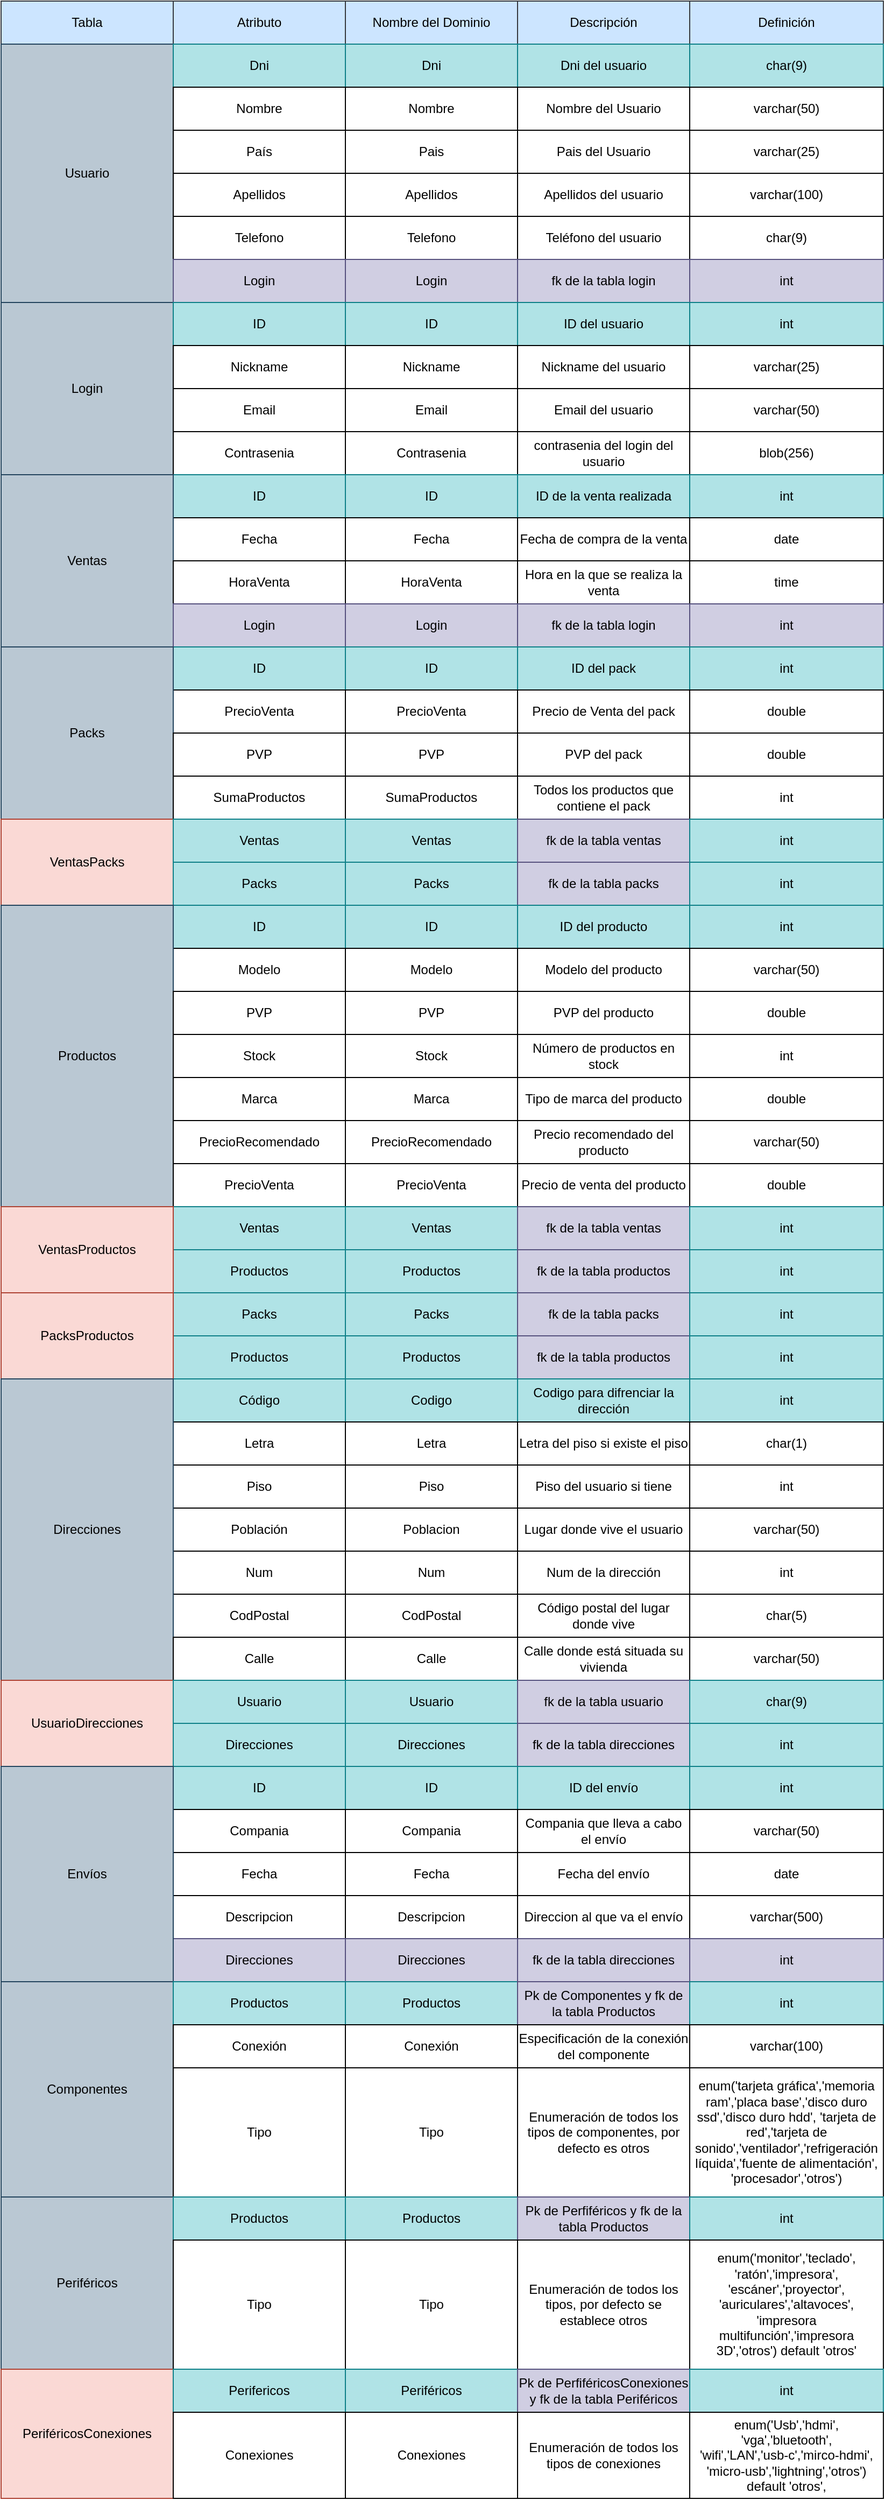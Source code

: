 <mxfile version="13.9.9" type="device"><diagram id="YlLIDVhotGOrPZRlp7zg" name="Página-1"><mxGraphModel dx="1024" dy="601" grid="1" gridSize="10" guides="1" tooltips="1" connect="1" arrows="1" fold="1" page="1" pageScale="1" pageWidth="827" pageHeight="1169" math="0" shadow="0"><root><mxCell id="0"/><mxCell id="1" parent="0"/><mxCell id="CykqtJ9P9HQtok8mr7zv-1" value="Tabla" style="rounded=0;whiteSpace=wrap;html=1;fillColor=#cce5ff;strokeColor=#36393d;" vertex="1" parent="1"><mxGeometry y="40" width="160" height="40" as="geometry"/></mxCell><mxCell id="CykqtJ9P9HQtok8mr7zv-3" value="Atributo" style="rounded=0;whiteSpace=wrap;html=1;fillColor=#cce5ff;strokeColor=#36393d;" vertex="1" parent="1"><mxGeometry x="160" y="40" width="160" height="40" as="geometry"/></mxCell><mxCell id="CykqtJ9P9HQtok8mr7zv-4" value="Nombre del Dominio" style="rounded=0;whiteSpace=wrap;html=1;fillColor=#cce5ff;strokeColor=#36393d;" vertex="1" parent="1"><mxGeometry x="320" y="40" width="160" height="40" as="geometry"/></mxCell><mxCell id="CykqtJ9P9HQtok8mr7zv-5" value="Descripción" style="rounded=0;whiteSpace=wrap;html=1;fillColor=#cce5ff;strokeColor=#36393d;" vertex="1" parent="1"><mxGeometry x="480" y="40" width="160" height="40" as="geometry"/></mxCell><mxCell id="CykqtJ9P9HQtok8mr7zv-6" value="Definición" style="rounded=0;whiteSpace=wrap;html=1;fillColor=#cce5ff;strokeColor=#36393d;" vertex="1" parent="1"><mxGeometry x="640" y="40" width="180" height="40" as="geometry"/></mxCell><mxCell id="CykqtJ9P9HQtok8mr7zv-7" value="Usuario" style="rounded=0;whiteSpace=wrap;html=1;fillColor=#bac8d3;strokeColor=#23445d;" vertex="1" parent="1"><mxGeometry y="80" width="160" height="240" as="geometry"/></mxCell><mxCell id="CykqtJ9P9HQtok8mr7zv-8" value="Dni" style="rounded=0;whiteSpace=wrap;html=1;fillColor=#b0e3e6;strokeColor=#0e8088;" vertex="1" parent="1"><mxGeometry x="160" y="80" width="160" height="40" as="geometry"/></mxCell><mxCell id="CykqtJ9P9HQtok8mr7zv-9" value="Dni" style="rounded=0;whiteSpace=wrap;html=1;fillColor=#b0e3e6;strokeColor=#0e8088;" vertex="1" parent="1"><mxGeometry x="320" y="80" width="160" height="40" as="geometry"/></mxCell><mxCell id="CykqtJ9P9HQtok8mr7zv-10" value="Dni del usuario" style="rounded=0;whiteSpace=wrap;html=1;fillColor=#b0e3e6;strokeColor=#0e8088;" vertex="1" parent="1"><mxGeometry x="480" y="80" width="160" height="40" as="geometry"/></mxCell><mxCell id="CykqtJ9P9HQtok8mr7zv-11" value="char(9)" style="rounded=0;whiteSpace=wrap;html=1;fillColor=#b0e3e6;strokeColor=#0e8088;" vertex="1" parent="1"><mxGeometry x="640" y="80" width="180" height="40" as="geometry"/></mxCell><mxCell id="CykqtJ9P9HQtok8mr7zv-12" value="Nombre" style="rounded=0;whiteSpace=wrap;html=1;" vertex="1" parent="1"><mxGeometry x="160" y="120" width="160" height="40" as="geometry"/></mxCell><mxCell id="CykqtJ9P9HQtok8mr7zv-13" value="Nombre" style="rounded=0;whiteSpace=wrap;html=1;" vertex="1" parent="1"><mxGeometry x="320" y="120" width="160" height="40" as="geometry"/></mxCell><mxCell id="CykqtJ9P9HQtok8mr7zv-14" value="Nombre del Usuario" style="rounded=0;whiteSpace=wrap;html=1;" vertex="1" parent="1"><mxGeometry x="480" y="120" width="160" height="40" as="geometry"/></mxCell><mxCell id="CykqtJ9P9HQtok8mr7zv-15" value="varchar(50)" style="rounded=0;whiteSpace=wrap;html=1;" vertex="1" parent="1"><mxGeometry x="640" y="120" width="180" height="40" as="geometry"/></mxCell><mxCell id="CykqtJ9P9HQtok8mr7zv-16" value="País" style="rounded=0;whiteSpace=wrap;html=1;" vertex="1" parent="1"><mxGeometry x="160" y="160" width="160" height="40" as="geometry"/></mxCell><mxCell id="CykqtJ9P9HQtok8mr7zv-17" value="Pais" style="rounded=0;whiteSpace=wrap;html=1;" vertex="1" parent="1"><mxGeometry x="320" y="160" width="160" height="40" as="geometry"/></mxCell><mxCell id="CykqtJ9P9HQtok8mr7zv-18" value="Pais del Usuario" style="rounded=0;whiteSpace=wrap;html=1;" vertex="1" parent="1"><mxGeometry x="480" y="160" width="160" height="40" as="geometry"/></mxCell><mxCell id="CykqtJ9P9HQtok8mr7zv-19" value="varchar(25)" style="rounded=0;whiteSpace=wrap;html=1;" vertex="1" parent="1"><mxGeometry x="640" y="160" width="180" height="40" as="geometry"/></mxCell><mxCell id="CykqtJ9P9HQtok8mr7zv-20" value="Apellidos" style="rounded=0;whiteSpace=wrap;html=1;" vertex="1" parent="1"><mxGeometry x="160" y="200" width="160" height="40" as="geometry"/></mxCell><mxCell id="CykqtJ9P9HQtok8mr7zv-21" value="Apellidos" style="rounded=0;whiteSpace=wrap;html=1;" vertex="1" parent="1"><mxGeometry x="320" y="200" width="160" height="40" as="geometry"/></mxCell><mxCell id="CykqtJ9P9HQtok8mr7zv-22" value="Apellidos del usuario" style="rounded=0;whiteSpace=wrap;html=1;" vertex="1" parent="1"><mxGeometry x="480" y="200" width="160" height="40" as="geometry"/></mxCell><mxCell id="CykqtJ9P9HQtok8mr7zv-23" value="varchar(100)" style="rounded=0;whiteSpace=wrap;html=1;" vertex="1" parent="1"><mxGeometry x="640" y="200" width="180" height="40" as="geometry"/></mxCell><mxCell id="CykqtJ9P9HQtok8mr7zv-24" value="Telefono" style="rounded=0;whiteSpace=wrap;html=1;" vertex="1" parent="1"><mxGeometry x="160" y="240" width="160" height="40" as="geometry"/></mxCell><mxCell id="CykqtJ9P9HQtok8mr7zv-25" value="Telefono" style="rounded=0;whiteSpace=wrap;html=1;" vertex="1" parent="1"><mxGeometry x="320" y="240" width="160" height="40" as="geometry"/></mxCell><mxCell id="CykqtJ9P9HQtok8mr7zv-26" value="Teléfono del usuario" style="rounded=0;whiteSpace=wrap;html=1;" vertex="1" parent="1"><mxGeometry x="480" y="240" width="160" height="40" as="geometry"/></mxCell><mxCell id="CykqtJ9P9HQtok8mr7zv-27" value="char(9)" style="rounded=0;whiteSpace=wrap;html=1;" vertex="1" parent="1"><mxGeometry x="640" y="240" width="180" height="40" as="geometry"/></mxCell><mxCell id="CykqtJ9P9HQtok8mr7zv-28" value="Login" style="rounded=0;whiteSpace=wrap;html=1;fillColor=#d0cee2;strokeColor=#56517e;" vertex="1" parent="1"><mxGeometry x="160" y="280" width="160" height="40" as="geometry"/></mxCell><mxCell id="CykqtJ9P9HQtok8mr7zv-29" value="Login" style="rounded=0;whiteSpace=wrap;html=1;fillColor=#d0cee2;strokeColor=#56517e;" vertex="1" parent="1"><mxGeometry x="320" y="280" width="160" height="40" as="geometry"/></mxCell><mxCell id="CykqtJ9P9HQtok8mr7zv-30" value="fk de la tabla login" style="rounded=0;whiteSpace=wrap;html=1;fillColor=#d0cee2;strokeColor=#56517e;" vertex="1" parent="1"><mxGeometry x="480" y="280" width="160" height="40" as="geometry"/></mxCell><mxCell id="CykqtJ9P9HQtok8mr7zv-31" value="int" style="rounded=0;whiteSpace=wrap;html=1;fillColor=#d0cee2;strokeColor=#56517e;" vertex="1" parent="1"><mxGeometry x="640" y="280" width="180" height="40" as="geometry"/></mxCell><mxCell id="CykqtJ9P9HQtok8mr7zv-32" value="Login" style="rounded=0;whiteSpace=wrap;html=1;fillColor=#bac8d3;strokeColor=#23445d;" vertex="1" parent="1"><mxGeometry y="320" width="160" height="160" as="geometry"/></mxCell><mxCell id="CykqtJ9P9HQtok8mr7zv-34" value="ID" style="rounded=0;whiteSpace=wrap;html=1;fillColor=#b0e3e6;strokeColor=#0e8088;" vertex="1" parent="1"><mxGeometry x="160" y="320" width="160" height="40" as="geometry"/></mxCell><mxCell id="CykqtJ9P9HQtok8mr7zv-35" value="ID" style="rounded=0;whiteSpace=wrap;html=1;fillColor=#b0e3e6;strokeColor=#0e8088;" vertex="1" parent="1"><mxGeometry x="320" y="320" width="160" height="40" as="geometry"/></mxCell><mxCell id="CykqtJ9P9HQtok8mr7zv-36" value="ID del usuario" style="rounded=0;whiteSpace=wrap;html=1;fillColor=#b0e3e6;strokeColor=#0e8088;" vertex="1" parent="1"><mxGeometry x="480" y="320" width="160" height="40" as="geometry"/></mxCell><mxCell id="CykqtJ9P9HQtok8mr7zv-37" value="int" style="rounded=0;whiteSpace=wrap;html=1;fillColor=#b0e3e6;strokeColor=#0e8088;" vertex="1" parent="1"><mxGeometry x="640" y="320" width="180" height="40" as="geometry"/></mxCell><mxCell id="CykqtJ9P9HQtok8mr7zv-38" value="Nickname" style="rounded=0;whiteSpace=wrap;html=1;" vertex="1" parent="1"><mxGeometry x="160" y="360" width="160" height="40" as="geometry"/></mxCell><mxCell id="CykqtJ9P9HQtok8mr7zv-39" value="Nickname" style="rounded=0;whiteSpace=wrap;html=1;" vertex="1" parent="1"><mxGeometry x="320" y="360" width="160" height="40" as="geometry"/></mxCell><mxCell id="CykqtJ9P9HQtok8mr7zv-40" value="Nickname del usuario" style="rounded=0;whiteSpace=wrap;html=1;" vertex="1" parent="1"><mxGeometry x="480" y="360" width="160" height="40" as="geometry"/></mxCell><mxCell id="CykqtJ9P9HQtok8mr7zv-41" value="varchar(25)" style="rounded=0;whiteSpace=wrap;html=1;" vertex="1" parent="1"><mxGeometry x="640" y="360" width="180" height="40" as="geometry"/></mxCell><mxCell id="CykqtJ9P9HQtok8mr7zv-42" value="Email" style="rounded=0;whiteSpace=wrap;html=1;" vertex="1" parent="1"><mxGeometry x="160" y="400" width="160" height="40" as="geometry"/></mxCell><mxCell id="CykqtJ9P9HQtok8mr7zv-43" value="Email" style="rounded=0;whiteSpace=wrap;html=1;" vertex="1" parent="1"><mxGeometry x="320" y="400" width="160" height="40" as="geometry"/></mxCell><mxCell id="CykqtJ9P9HQtok8mr7zv-44" value="Email del usuario" style="rounded=0;whiteSpace=wrap;html=1;" vertex="1" parent="1"><mxGeometry x="480" y="400" width="160" height="40" as="geometry"/></mxCell><mxCell id="CykqtJ9P9HQtok8mr7zv-45" value="varchar(50)" style="rounded=0;whiteSpace=wrap;html=1;" vertex="1" parent="1"><mxGeometry x="640" y="400" width="180" height="40" as="geometry"/></mxCell><mxCell id="CykqtJ9P9HQtok8mr7zv-46" value="Contrasenia" style="rounded=0;whiteSpace=wrap;html=1;" vertex="1" parent="1"><mxGeometry x="160" y="440" width="160" height="40" as="geometry"/></mxCell><mxCell id="CykqtJ9P9HQtok8mr7zv-47" value="Contrasenia" style="rounded=0;whiteSpace=wrap;html=1;" vertex="1" parent="1"><mxGeometry x="320" y="440" width="160" height="40" as="geometry"/></mxCell><mxCell id="CykqtJ9P9HQtok8mr7zv-48" value="contrasenia del login del usuario" style="rounded=0;whiteSpace=wrap;html=1;" vertex="1" parent="1"><mxGeometry x="480" y="440" width="160" height="40" as="geometry"/></mxCell><mxCell id="CykqtJ9P9HQtok8mr7zv-49" value="blob(256)" style="rounded=0;whiteSpace=wrap;html=1;" vertex="1" parent="1"><mxGeometry x="640" y="440" width="180" height="40" as="geometry"/></mxCell><mxCell id="CykqtJ9P9HQtok8mr7zv-50" value="ID" style="rounded=0;whiteSpace=wrap;html=1;fillColor=#b0e3e6;strokeColor=#0e8088;" vertex="1" parent="1"><mxGeometry x="160" y="480" width="160" height="40" as="geometry"/></mxCell><mxCell id="CykqtJ9P9HQtok8mr7zv-51" value="ID" style="rounded=0;whiteSpace=wrap;html=1;fillColor=#b0e3e6;strokeColor=#0e8088;" vertex="1" parent="1"><mxGeometry x="320" y="480" width="160" height="40" as="geometry"/></mxCell><mxCell id="CykqtJ9P9HQtok8mr7zv-52" value="ID de la venta realizada" style="rounded=0;whiteSpace=wrap;html=1;fillColor=#b0e3e6;strokeColor=#0e8088;" vertex="1" parent="1"><mxGeometry x="480" y="480" width="160" height="40" as="geometry"/></mxCell><mxCell id="CykqtJ9P9HQtok8mr7zv-53" value="int" style="rounded=0;whiteSpace=wrap;html=1;fillColor=#b0e3e6;strokeColor=#0e8088;" vertex="1" parent="1"><mxGeometry x="640" y="480" width="180" height="40" as="geometry"/></mxCell><mxCell id="CykqtJ9P9HQtok8mr7zv-54" value="Fecha" style="rounded=0;whiteSpace=wrap;html=1;" vertex="1" parent="1"><mxGeometry x="160" y="520" width="160" height="40" as="geometry"/></mxCell><mxCell id="CykqtJ9P9HQtok8mr7zv-55" value="Fecha" style="rounded=0;whiteSpace=wrap;html=1;" vertex="1" parent="1"><mxGeometry x="320" y="520" width="160" height="40" as="geometry"/></mxCell><mxCell id="CykqtJ9P9HQtok8mr7zv-56" value="Fecha de compra de la venta" style="rounded=0;whiteSpace=wrap;html=1;" vertex="1" parent="1"><mxGeometry x="480" y="520" width="160" height="40" as="geometry"/></mxCell><mxCell id="CykqtJ9P9HQtok8mr7zv-57" value="date" style="rounded=0;whiteSpace=wrap;html=1;" vertex="1" parent="1"><mxGeometry x="640" y="520" width="180" height="40" as="geometry"/></mxCell><mxCell id="CykqtJ9P9HQtok8mr7zv-58" value="Ventas" style="rounded=0;whiteSpace=wrap;html=1;fillColor=#bac8d3;strokeColor=#23445d;" vertex="1" parent="1"><mxGeometry y="480" width="160" height="160" as="geometry"/></mxCell><mxCell id="CykqtJ9P9HQtok8mr7zv-59" value="HoraVenta" style="rounded=0;whiteSpace=wrap;html=1;" vertex="1" parent="1"><mxGeometry x="160" y="560" width="160" height="40" as="geometry"/></mxCell><mxCell id="CykqtJ9P9HQtok8mr7zv-60" value="HoraVenta" style="rounded=0;whiteSpace=wrap;html=1;" vertex="1" parent="1"><mxGeometry x="320" y="560" width="160" height="40" as="geometry"/></mxCell><mxCell id="CykqtJ9P9HQtok8mr7zv-61" value="Hora en la que se realiza la venta" style="rounded=0;whiteSpace=wrap;html=1;" vertex="1" parent="1"><mxGeometry x="480" y="560" width="160" height="40" as="geometry"/></mxCell><mxCell id="CykqtJ9P9HQtok8mr7zv-62" value="time" style="rounded=0;whiteSpace=wrap;html=1;" vertex="1" parent="1"><mxGeometry x="640" y="560" width="180" height="40" as="geometry"/></mxCell><mxCell id="CykqtJ9P9HQtok8mr7zv-63" value="Login" style="rounded=0;whiteSpace=wrap;html=1;fillColor=#d0cee2;strokeColor=#56517e;" vertex="1" parent="1"><mxGeometry x="160" y="600" width="160" height="40" as="geometry"/></mxCell><mxCell id="CykqtJ9P9HQtok8mr7zv-64" value="Login" style="rounded=0;whiteSpace=wrap;html=1;fillColor=#d0cee2;strokeColor=#56517e;" vertex="1" parent="1"><mxGeometry x="320" y="600" width="160" height="40" as="geometry"/></mxCell><mxCell id="CykqtJ9P9HQtok8mr7zv-65" value="fk de la tabla login" style="rounded=0;whiteSpace=wrap;html=1;fillColor=#d0cee2;strokeColor=#56517e;" vertex="1" parent="1"><mxGeometry x="480" y="600" width="160" height="40" as="geometry"/></mxCell><mxCell id="CykqtJ9P9HQtok8mr7zv-66" value="int" style="rounded=0;whiteSpace=wrap;html=1;fillColor=#d0cee2;strokeColor=#56517e;" vertex="1" parent="1"><mxGeometry x="640" y="600" width="180" height="40" as="geometry"/></mxCell><mxCell id="CykqtJ9P9HQtok8mr7zv-67" value="ID" style="rounded=0;whiteSpace=wrap;html=1;fillColor=#b0e3e6;strokeColor=#0e8088;" vertex="1" parent="1"><mxGeometry x="160" y="640" width="160" height="40" as="geometry"/></mxCell><mxCell id="CykqtJ9P9HQtok8mr7zv-68" value="ID" style="rounded=0;whiteSpace=wrap;html=1;fillColor=#b0e3e6;strokeColor=#0e8088;" vertex="1" parent="1"><mxGeometry x="320" y="640" width="160" height="40" as="geometry"/></mxCell><mxCell id="CykqtJ9P9HQtok8mr7zv-69" value="ID del pack" style="rounded=0;whiteSpace=wrap;html=1;fillColor=#b0e3e6;strokeColor=#0e8088;" vertex="1" parent="1"><mxGeometry x="480" y="640" width="160" height="40" as="geometry"/></mxCell><mxCell id="CykqtJ9P9HQtok8mr7zv-70" value="int" style="rounded=0;whiteSpace=wrap;html=1;fillColor=#b0e3e6;strokeColor=#0e8088;" vertex="1" parent="1"><mxGeometry x="640" y="640" width="180" height="40" as="geometry"/></mxCell><mxCell id="CykqtJ9P9HQtok8mr7zv-71" value="PrecioVenta" style="rounded=0;whiteSpace=wrap;html=1;" vertex="1" parent="1"><mxGeometry x="160" y="680" width="160" height="40" as="geometry"/></mxCell><mxCell id="CykqtJ9P9HQtok8mr7zv-72" value="PrecioVenta" style="rounded=0;whiteSpace=wrap;html=1;" vertex="1" parent="1"><mxGeometry x="320" y="680" width="160" height="40" as="geometry"/></mxCell><mxCell id="CykqtJ9P9HQtok8mr7zv-73" value="Precio de Venta del pack" style="rounded=0;whiteSpace=wrap;html=1;" vertex="1" parent="1"><mxGeometry x="480" y="680" width="160" height="40" as="geometry"/></mxCell><mxCell id="CykqtJ9P9HQtok8mr7zv-74" value="double" style="rounded=0;whiteSpace=wrap;html=1;" vertex="1" parent="1"><mxGeometry x="640" y="680" width="180" height="40" as="geometry"/></mxCell><mxCell id="CykqtJ9P9HQtok8mr7zv-75" value="Packs" style="rounded=0;whiteSpace=wrap;html=1;fillColor=#bac8d3;strokeColor=#23445d;" vertex="1" parent="1"><mxGeometry y="640" width="160" height="160" as="geometry"/></mxCell><mxCell id="CykqtJ9P9HQtok8mr7zv-76" value="PVP" style="rounded=0;whiteSpace=wrap;html=1;" vertex="1" parent="1"><mxGeometry x="160" y="720" width="160" height="40" as="geometry"/></mxCell><mxCell id="CykqtJ9P9HQtok8mr7zv-77" value="PVP" style="rounded=0;whiteSpace=wrap;html=1;" vertex="1" parent="1"><mxGeometry x="320" y="720" width="160" height="40" as="geometry"/></mxCell><mxCell id="CykqtJ9P9HQtok8mr7zv-78" value="PVP del pack" style="rounded=0;whiteSpace=wrap;html=1;" vertex="1" parent="1"><mxGeometry x="480" y="720" width="160" height="40" as="geometry"/></mxCell><mxCell id="CykqtJ9P9HQtok8mr7zv-79" value="double" style="rounded=0;whiteSpace=wrap;html=1;" vertex="1" parent="1"><mxGeometry x="640" y="720" width="180" height="40" as="geometry"/></mxCell><mxCell id="CykqtJ9P9HQtok8mr7zv-80" value="SumaProductos" style="rounded=0;whiteSpace=wrap;html=1;" vertex="1" parent="1"><mxGeometry x="160" y="760" width="160" height="40" as="geometry"/></mxCell><mxCell id="CykqtJ9P9HQtok8mr7zv-81" value="SumaProductos" style="rounded=0;whiteSpace=wrap;html=1;" vertex="1" parent="1"><mxGeometry x="320" y="760" width="160" height="40" as="geometry"/></mxCell><mxCell id="CykqtJ9P9HQtok8mr7zv-82" value="Todos los productos que contiene el pack" style="rounded=0;whiteSpace=wrap;html=1;" vertex="1" parent="1"><mxGeometry x="480" y="760" width="160" height="40" as="geometry"/></mxCell><mxCell id="CykqtJ9P9HQtok8mr7zv-83" value="int" style="rounded=0;whiteSpace=wrap;html=1;" vertex="1" parent="1"><mxGeometry x="640" y="760" width="180" height="40" as="geometry"/></mxCell><mxCell id="CykqtJ9P9HQtok8mr7zv-84" value="VentasPacks" style="rounded=0;whiteSpace=wrap;html=1;fillColor=#fad9d5;strokeColor=#ae4132;" vertex="1" parent="1"><mxGeometry y="800" width="160" height="80" as="geometry"/></mxCell><mxCell id="CykqtJ9P9HQtok8mr7zv-85" value="Ventas" style="rounded=0;whiteSpace=wrap;html=1;fillColor=#b0e3e6;strokeColor=#0e8088;" vertex="1" parent="1"><mxGeometry x="160" y="800" width="160" height="40" as="geometry"/></mxCell><mxCell id="CykqtJ9P9HQtok8mr7zv-86" value="Ventas" style="rounded=0;whiteSpace=wrap;html=1;fillColor=#b0e3e6;strokeColor=#0e8088;" vertex="1" parent="1"><mxGeometry x="320" y="800" width="160" height="40" as="geometry"/></mxCell><mxCell id="CykqtJ9P9HQtok8mr7zv-87" value="fk de la tabla ventas" style="rounded=0;whiteSpace=wrap;html=1;fillColor=#d0cee2;strokeColor=#56517e;" vertex="1" parent="1"><mxGeometry x="480" y="800" width="160" height="40" as="geometry"/></mxCell><mxCell id="CykqtJ9P9HQtok8mr7zv-88" value="int" style="rounded=0;whiteSpace=wrap;html=1;fillColor=#b0e3e6;strokeColor=#0e8088;" vertex="1" parent="1"><mxGeometry x="640" y="800" width="180" height="40" as="geometry"/></mxCell><mxCell id="CykqtJ9P9HQtok8mr7zv-89" value="Packs" style="rounded=0;whiteSpace=wrap;html=1;fillColor=#b0e3e6;strokeColor=#0e8088;" vertex="1" parent="1"><mxGeometry x="160" y="840" width="160" height="40" as="geometry"/></mxCell><mxCell id="CykqtJ9P9HQtok8mr7zv-90" value="Packs" style="rounded=0;whiteSpace=wrap;html=1;fillColor=#b0e3e6;strokeColor=#0e8088;" vertex="1" parent="1"><mxGeometry x="320" y="840" width="160" height="40" as="geometry"/></mxCell><mxCell id="CykqtJ9P9HQtok8mr7zv-91" value="fk de la tabla packs" style="rounded=0;whiteSpace=wrap;html=1;fillColor=#d0cee2;strokeColor=#56517e;" vertex="1" parent="1"><mxGeometry x="480" y="840" width="160" height="40" as="geometry"/></mxCell><mxCell id="CykqtJ9P9HQtok8mr7zv-92" value="int" style="rounded=0;whiteSpace=wrap;html=1;fillColor=#b0e3e6;strokeColor=#0e8088;" vertex="1" parent="1"><mxGeometry x="640" y="840" width="180" height="40" as="geometry"/></mxCell><mxCell id="CykqtJ9P9HQtok8mr7zv-93" value="ID" style="rounded=0;whiteSpace=wrap;html=1;fillColor=#b0e3e6;strokeColor=#0e8088;" vertex="1" parent="1"><mxGeometry x="160" y="880" width="160" height="40" as="geometry"/></mxCell><mxCell id="CykqtJ9P9HQtok8mr7zv-94" value="ID" style="rounded=0;whiteSpace=wrap;html=1;fillColor=#b0e3e6;strokeColor=#0e8088;" vertex="1" parent="1"><mxGeometry x="320" y="880" width="160" height="40" as="geometry"/></mxCell><mxCell id="CykqtJ9P9HQtok8mr7zv-95" value="ID del producto" style="rounded=0;whiteSpace=wrap;html=1;fillColor=#b0e3e6;strokeColor=#0e8088;" vertex="1" parent="1"><mxGeometry x="480" y="880" width="160" height="40" as="geometry"/></mxCell><mxCell id="CykqtJ9P9HQtok8mr7zv-96" value="int" style="rounded=0;whiteSpace=wrap;html=1;fillColor=#b0e3e6;strokeColor=#0e8088;" vertex="1" parent="1"><mxGeometry x="640" y="880" width="180" height="40" as="geometry"/></mxCell><mxCell id="CykqtJ9P9HQtok8mr7zv-97" value="Modelo" style="rounded=0;whiteSpace=wrap;html=1;" vertex="1" parent="1"><mxGeometry x="160" y="920" width="160" height="40" as="geometry"/></mxCell><mxCell id="CykqtJ9P9HQtok8mr7zv-98" value="Modelo" style="rounded=0;whiteSpace=wrap;html=1;" vertex="1" parent="1"><mxGeometry x="320" y="920" width="160" height="40" as="geometry"/></mxCell><mxCell id="CykqtJ9P9HQtok8mr7zv-99" value="Modelo del producto" style="rounded=0;whiteSpace=wrap;html=1;" vertex="1" parent="1"><mxGeometry x="480" y="920" width="160" height="40" as="geometry"/></mxCell><mxCell id="CykqtJ9P9HQtok8mr7zv-100" value="varchar(50)" style="rounded=0;whiteSpace=wrap;html=1;" vertex="1" parent="1"><mxGeometry x="640" y="920" width="180" height="40" as="geometry"/></mxCell><mxCell id="CykqtJ9P9HQtok8mr7zv-101" value="Productos" style="rounded=0;whiteSpace=wrap;html=1;fillColor=#bac8d3;strokeColor=#23445d;" vertex="1" parent="1"><mxGeometry y="880" width="160" height="280" as="geometry"/></mxCell><mxCell id="CykqtJ9P9HQtok8mr7zv-102" value="PVP" style="rounded=0;whiteSpace=wrap;html=1;" vertex="1" parent="1"><mxGeometry x="160" y="960" width="160" height="40" as="geometry"/></mxCell><mxCell id="CykqtJ9P9HQtok8mr7zv-103" value="PVP" style="rounded=0;whiteSpace=wrap;html=1;" vertex="1" parent="1"><mxGeometry x="320" y="960" width="160" height="40" as="geometry"/></mxCell><mxCell id="CykqtJ9P9HQtok8mr7zv-104" value="PVP del producto" style="rounded=0;whiteSpace=wrap;html=1;" vertex="1" parent="1"><mxGeometry x="480" y="960" width="160" height="40" as="geometry"/></mxCell><mxCell id="CykqtJ9P9HQtok8mr7zv-105" value="double" style="rounded=0;whiteSpace=wrap;html=1;" vertex="1" parent="1"><mxGeometry x="640" y="960" width="180" height="40" as="geometry"/></mxCell><mxCell id="CykqtJ9P9HQtok8mr7zv-106" value="Stock" style="rounded=0;whiteSpace=wrap;html=1;" vertex="1" parent="1"><mxGeometry x="160" y="1000" width="160" height="40" as="geometry"/></mxCell><mxCell id="CykqtJ9P9HQtok8mr7zv-107" value="Stock" style="rounded=0;whiteSpace=wrap;html=1;" vertex="1" parent="1"><mxGeometry x="320" y="1000" width="160" height="40" as="geometry"/></mxCell><mxCell id="CykqtJ9P9HQtok8mr7zv-108" value="Número de productos en stock" style="rounded=0;whiteSpace=wrap;html=1;" vertex="1" parent="1"><mxGeometry x="480" y="1000" width="160" height="40" as="geometry"/></mxCell><mxCell id="CykqtJ9P9HQtok8mr7zv-109" value="int" style="rounded=0;whiteSpace=wrap;html=1;" vertex="1" parent="1"><mxGeometry x="640" y="1000" width="180" height="40" as="geometry"/></mxCell><mxCell id="CykqtJ9P9HQtok8mr7zv-110" value="Marca" style="rounded=0;whiteSpace=wrap;html=1;" vertex="1" parent="1"><mxGeometry x="160" y="1040" width="160" height="40" as="geometry"/></mxCell><mxCell id="CykqtJ9P9HQtok8mr7zv-111" value="Marca" style="rounded=0;whiteSpace=wrap;html=1;" vertex="1" parent="1"><mxGeometry x="320" y="1040" width="160" height="40" as="geometry"/></mxCell><mxCell id="CykqtJ9P9HQtok8mr7zv-112" value="Tipo de marca del producto" style="rounded=0;whiteSpace=wrap;html=1;" vertex="1" parent="1"><mxGeometry x="480" y="1040" width="160" height="40" as="geometry"/></mxCell><mxCell id="CykqtJ9P9HQtok8mr7zv-113" value="double" style="rounded=0;whiteSpace=wrap;html=1;" vertex="1" parent="1"><mxGeometry x="640" y="1040" width="180" height="40" as="geometry"/></mxCell><mxCell id="CykqtJ9P9HQtok8mr7zv-114" value="PrecioRecomendado" style="rounded=0;whiteSpace=wrap;html=1;" vertex="1" parent="1"><mxGeometry x="160" y="1080" width="160" height="40" as="geometry"/></mxCell><mxCell id="CykqtJ9P9HQtok8mr7zv-115" value="PrecioRecomendado" style="rounded=0;whiteSpace=wrap;html=1;" vertex="1" parent="1"><mxGeometry x="320" y="1080" width="160" height="40" as="geometry"/></mxCell><mxCell id="CykqtJ9P9HQtok8mr7zv-116" value="Precio recomendado del producto" style="rounded=0;whiteSpace=wrap;html=1;" vertex="1" parent="1"><mxGeometry x="480" y="1080" width="160" height="40" as="geometry"/></mxCell><mxCell id="CykqtJ9P9HQtok8mr7zv-117" value="varchar(50)" style="rounded=0;whiteSpace=wrap;html=1;" vertex="1" parent="1"><mxGeometry x="640" y="1080" width="180" height="40" as="geometry"/></mxCell><mxCell id="CykqtJ9P9HQtok8mr7zv-118" value="PrecioVenta" style="rounded=0;whiteSpace=wrap;html=1;" vertex="1" parent="1"><mxGeometry x="160" y="1120" width="160" height="40" as="geometry"/></mxCell><mxCell id="CykqtJ9P9HQtok8mr7zv-119" value="PrecioVenta" style="rounded=0;whiteSpace=wrap;html=1;" vertex="1" parent="1"><mxGeometry x="320" y="1120" width="160" height="40" as="geometry"/></mxCell><mxCell id="CykqtJ9P9HQtok8mr7zv-120" value="Precio de venta del producto" style="rounded=0;whiteSpace=wrap;html=1;" vertex="1" parent="1"><mxGeometry x="480" y="1120" width="160" height="40" as="geometry"/></mxCell><mxCell id="CykqtJ9P9HQtok8mr7zv-121" value="double&lt;span style=&quot;color: rgba(0 , 0 , 0 , 0) ; font-family: monospace ; font-size: 0px&quot;&gt;%3CmxGraphModel%3E%3Croot%3E%3CmxCell%20id%3D%220%22%2F%3E%3CmxCell%20id%3D%221%22%20parent%3D%220%22%2F%3E%3CmxCell%20id%3D%222%22%20value%3D%22%22%20style%3D%22rounded%3D0%3BwhiteSpace%3Dwrap%3Bhtml%3D1%3B%22%20vertex%3D%221%22%20parent%3D%221%22%3E%3CmxGeometry%20x%3D%22160%22%20y%3D%22880%22%20width%3D%22160%22%20height%3D%2240%22%20as%3D%22geometry%22%2F%3E%3C%2FmxCell%3E%3CmxCell%20id%3D%223%22%20value%3D%22%22%20style%3D%22rounded%3D0%3BwhiteSpace%3Dwrap%3Bhtml%3D1%3B%22%20vertex%3D%221%22%20parent%3D%221%22%3E%3CmxGeometry%20x%3D%22320%22%20y%3D%22880%22%20width%3D%22160%22%20height%3D%2240%22%20as%3D%22geometry%22%2F%3E%3C%2FmxCell%3E%3CmxCell%20id%3D%224%22%20value%3D%22%22%20style%3D%22rounded%3D0%3BwhiteSpace%3Dwrap%3Bhtml%3D1%3B%22%20vertex%3D%221%22%20parent%3D%221%22%3E%3CmxGeometry%20x%3D%22480%22%20y%3D%22880%22%20width%3D%22160%22%20height%3D%2240%22%20as%3D%22geometry%22%2F%3E%3C%2FmxCell%3E%3CmxCell%20id%3D%225%22%20value%3D%22%22%20style%3D%22rounded%3D0%3BwhiteSpace%3Dwrap%3Bhtml%3D1%3B%22%20vertex%3D%221%22%20parent%3D%221%22%3E%3CmxGeometry%20x%3D%22640%22%20y%3D%22880%22%20width%3D%22160%22%20height%3D%2240%22%20as%3D%22geometry%22%2F%3E%3C%2FmxCell%3E%3CmxCell%20id%3D%226%22%20value%3D%22%22%20style%3D%22rounded%3D0%3BwhiteSpace%3Dwrap%3Bhtml%3D1%3B%22%20vertex%3D%221%22%20parent%3D%221%22%3E%3CmxGeometry%20x%3D%22160%22%20y%3D%22920%22%20width%3D%22160%22%20height%3D%2240%22%20as%3D%22geometry%22%2F%3E%3C%2FmxCell%3E%3CmxCell%20id%3D%227%22%20value%3D%22%22%20style%3D%22rounded%3D0%3BwhiteSpace%3Dwrap%3Bhtml%3D1%3B%22%20vertex%3D%221%22%20parent%3D%221%22%3E%3CmxGeometry%20x%3D%22320%22%20y%3D%22920%22%20width%3D%22160%22%20height%3D%2240%22%20as%3D%22geometry%22%2F%3E%3C%2FmxCell%3E%3CmxCell%20id%3D%228%22%20value%3D%22%22%20style%3D%22rounded%3D0%3BwhiteSpace%3Dwrap%3Bhtml%3D1%3B%22%20vertex%3D%221%22%20parent%3D%221%22%3E%3CmxGeometry%20x%3D%22480%22%20y%3D%22920%22%20width%3D%22160%22%20height%3D%2240%22%20as%3D%22geometry%22%2F%3E%3C%2FmxCell%3E%3CmxCell%20id%3D%229%22%20value%3D%22%22%20style%3D%22rounded%3D0%3BwhiteSpace%3Dwrap%3Bhtml%3D1%3B%22%20vertex%3D%221%22%20parent%3D%221%22%3E%3CmxGeometry%20x%3D%22640%22%20y%3D%22920%22%20width%3D%22160%22%20height%3D%2240%22%20as%3D%22geometry%22%2F%3E%3C%2FmxCell%3E%3C%2Froot%3E%3C%2FmxGraphModel%3E&lt;/span&gt;" style="rounded=0;whiteSpace=wrap;html=1;" vertex="1" parent="1"><mxGeometry x="640" y="1120" width="180" height="40" as="geometry"/></mxCell><mxCell id="CykqtJ9P9HQtok8mr7zv-126" value="Ventas" style="rounded=0;whiteSpace=wrap;html=1;fillColor=#b0e3e6;strokeColor=#0e8088;" vertex="1" parent="1"><mxGeometry x="160" y="1160" width="160" height="40" as="geometry"/></mxCell><mxCell id="CykqtJ9P9HQtok8mr7zv-127" value="Ventas" style="rounded=0;whiteSpace=wrap;html=1;fillColor=#b0e3e6;strokeColor=#0e8088;" vertex="1" parent="1"><mxGeometry x="320" y="1160" width="160" height="40" as="geometry"/></mxCell><mxCell id="CykqtJ9P9HQtok8mr7zv-128" value="fk de la tabla ventas" style="rounded=0;whiteSpace=wrap;html=1;fillColor=#d0cee2;strokeColor=#56517e;" vertex="1" parent="1"><mxGeometry x="480" y="1160" width="160" height="40" as="geometry"/></mxCell><mxCell id="CykqtJ9P9HQtok8mr7zv-129" value="int" style="rounded=0;whiteSpace=wrap;html=1;fillColor=#b0e3e6;strokeColor=#0e8088;" vertex="1" parent="1"><mxGeometry x="640" y="1160" width="180" height="40" as="geometry"/></mxCell><mxCell id="CykqtJ9P9HQtok8mr7zv-130" value="Productos" style="rounded=0;whiteSpace=wrap;html=1;fillColor=#b0e3e6;strokeColor=#0e8088;" vertex="1" parent="1"><mxGeometry x="160" y="1200" width="160" height="40" as="geometry"/></mxCell><mxCell id="CykqtJ9P9HQtok8mr7zv-131" value="Productos" style="rounded=0;whiteSpace=wrap;html=1;fillColor=#b0e3e6;strokeColor=#0e8088;" vertex="1" parent="1"><mxGeometry x="320" y="1200" width="160" height="40" as="geometry"/></mxCell><mxCell id="CykqtJ9P9HQtok8mr7zv-132" value="fk de la tabla productos" style="rounded=0;whiteSpace=wrap;html=1;fillColor=#d0cee2;strokeColor=#56517e;" vertex="1" parent="1"><mxGeometry x="480" y="1200" width="160" height="40" as="geometry"/></mxCell><mxCell id="CykqtJ9P9HQtok8mr7zv-133" value="int" style="rounded=0;whiteSpace=wrap;html=1;fillColor=#b0e3e6;strokeColor=#0e8088;" vertex="1" parent="1"><mxGeometry x="640" y="1200" width="180" height="40" as="geometry"/></mxCell><mxCell id="CykqtJ9P9HQtok8mr7zv-134" value="VentasProductos" style="rounded=0;whiteSpace=wrap;html=1;fillColor=#fad9d5;strokeColor=#ae4132;" vertex="1" parent="1"><mxGeometry y="1160" width="160" height="80" as="geometry"/></mxCell><mxCell id="CykqtJ9P9HQtok8mr7zv-136" value="Packs" style="rounded=0;whiteSpace=wrap;html=1;fillColor=#b0e3e6;strokeColor=#0e8088;" vertex="1" parent="1"><mxGeometry x="160" y="1240" width="160" height="40" as="geometry"/></mxCell><mxCell id="CykqtJ9P9HQtok8mr7zv-137" value="Packs" style="rounded=0;whiteSpace=wrap;html=1;fillColor=#b0e3e6;strokeColor=#0e8088;" vertex="1" parent="1"><mxGeometry x="320" y="1240" width="160" height="40" as="geometry"/></mxCell><mxCell id="CykqtJ9P9HQtok8mr7zv-138" value="fk de la tabla packs" style="rounded=0;whiteSpace=wrap;html=1;fillColor=#d0cee2;strokeColor=#56517e;" vertex="1" parent="1"><mxGeometry x="480" y="1240" width="160" height="40" as="geometry"/></mxCell><mxCell id="CykqtJ9P9HQtok8mr7zv-139" value="int" style="rounded=0;whiteSpace=wrap;html=1;fillColor=#b0e3e6;strokeColor=#0e8088;" vertex="1" parent="1"><mxGeometry x="640" y="1240" width="180" height="40" as="geometry"/></mxCell><mxCell id="CykqtJ9P9HQtok8mr7zv-140" value="Productos" style="rounded=0;whiteSpace=wrap;html=1;fillColor=#b0e3e6;strokeColor=#0e8088;" vertex="1" parent="1"><mxGeometry x="160" y="1280" width="160" height="40" as="geometry"/></mxCell><mxCell id="CykqtJ9P9HQtok8mr7zv-141" value="Productos" style="rounded=0;whiteSpace=wrap;html=1;fillColor=#b0e3e6;strokeColor=#0e8088;" vertex="1" parent="1"><mxGeometry x="320" y="1280" width="160" height="40" as="geometry"/></mxCell><mxCell id="CykqtJ9P9HQtok8mr7zv-142" value="&lt;span&gt;fk de la tabla productos&lt;/span&gt;" style="rounded=0;whiteSpace=wrap;html=1;fillColor=#d0cee2;strokeColor=#56517e;" vertex="1" parent="1"><mxGeometry x="480" y="1280" width="160" height="40" as="geometry"/></mxCell><mxCell id="CykqtJ9P9HQtok8mr7zv-143" value="int" style="rounded=0;whiteSpace=wrap;html=1;fillColor=#b0e3e6;strokeColor=#0e8088;" vertex="1" parent="1"><mxGeometry x="640" y="1280" width="180" height="40" as="geometry"/></mxCell><mxCell id="CykqtJ9P9HQtok8mr7zv-152" value="PacksProductos" style="rounded=0;whiteSpace=wrap;html=1;fillColor=#fad9d5;strokeColor=#ae4132;" vertex="1" parent="1"><mxGeometry y="1240" width="160" height="80" as="geometry"/></mxCell><mxCell id="CykqtJ9P9HQtok8mr7zv-154" value="Código" style="rounded=0;whiteSpace=wrap;html=1;fillColor=#b0e3e6;strokeColor=#0e8088;" vertex="1" parent="1"><mxGeometry x="160" y="1320" width="160" height="40" as="geometry"/></mxCell><mxCell id="CykqtJ9P9HQtok8mr7zv-155" value="Codigo" style="rounded=0;whiteSpace=wrap;html=1;fillColor=#b0e3e6;strokeColor=#0e8088;" vertex="1" parent="1"><mxGeometry x="320" y="1320" width="160" height="40" as="geometry"/></mxCell><mxCell id="CykqtJ9P9HQtok8mr7zv-156" value="Codigo para difrenciar la dirección" style="rounded=0;whiteSpace=wrap;html=1;fillColor=#b0e3e6;strokeColor=#0e8088;" vertex="1" parent="1"><mxGeometry x="480" y="1320" width="160" height="40" as="geometry"/></mxCell><mxCell id="CykqtJ9P9HQtok8mr7zv-157" value="int" style="rounded=0;whiteSpace=wrap;html=1;fillColor=#b0e3e6;strokeColor=#0e8088;" vertex="1" parent="1"><mxGeometry x="640" y="1320" width="180" height="40" as="geometry"/></mxCell><mxCell id="CykqtJ9P9HQtok8mr7zv-158" value="Letra" style="rounded=0;whiteSpace=wrap;html=1;" vertex="1" parent="1"><mxGeometry x="160" y="1360" width="160" height="40" as="geometry"/></mxCell><mxCell id="CykqtJ9P9HQtok8mr7zv-159" value="Letra" style="rounded=0;whiteSpace=wrap;html=1;" vertex="1" parent="1"><mxGeometry x="320" y="1360" width="160" height="40" as="geometry"/></mxCell><mxCell id="CykqtJ9P9HQtok8mr7zv-160" value="Letra del piso si existe el piso" style="rounded=0;whiteSpace=wrap;html=1;" vertex="1" parent="1"><mxGeometry x="480" y="1360" width="160" height="40" as="geometry"/></mxCell><mxCell id="CykqtJ9P9HQtok8mr7zv-161" value="char(1)" style="rounded=0;whiteSpace=wrap;html=1;" vertex="1" parent="1"><mxGeometry x="640" y="1360" width="180" height="40" as="geometry"/></mxCell><mxCell id="CykqtJ9P9HQtok8mr7zv-162" value="Piso" style="rounded=0;whiteSpace=wrap;html=1;" vertex="1" parent="1"><mxGeometry x="160" y="1400" width="160" height="40" as="geometry"/></mxCell><mxCell id="CykqtJ9P9HQtok8mr7zv-163" value="Piso" style="rounded=0;whiteSpace=wrap;html=1;" vertex="1" parent="1"><mxGeometry x="320" y="1400" width="160" height="40" as="geometry"/></mxCell><mxCell id="CykqtJ9P9HQtok8mr7zv-164" value="Piso del usuario si tiene" style="rounded=0;whiteSpace=wrap;html=1;" vertex="1" parent="1"><mxGeometry x="480" y="1400" width="160" height="40" as="geometry"/></mxCell><mxCell id="CykqtJ9P9HQtok8mr7zv-165" value="int" style="rounded=0;whiteSpace=wrap;html=1;" vertex="1" parent="1"><mxGeometry x="640" y="1400" width="180" height="40" as="geometry"/></mxCell><mxCell id="CykqtJ9P9HQtok8mr7zv-166" value="Población" style="rounded=0;whiteSpace=wrap;html=1;" vertex="1" parent="1"><mxGeometry x="160" y="1440" width="160" height="40" as="geometry"/></mxCell><mxCell id="CykqtJ9P9HQtok8mr7zv-167" value="Poblacion" style="rounded=0;whiteSpace=wrap;html=1;" vertex="1" parent="1"><mxGeometry x="320" y="1440" width="160" height="40" as="geometry"/></mxCell><mxCell id="CykqtJ9P9HQtok8mr7zv-168" value="Lugar donde vive el usuario" style="rounded=0;whiteSpace=wrap;html=1;" vertex="1" parent="1"><mxGeometry x="480" y="1440" width="160" height="40" as="geometry"/></mxCell><mxCell id="CykqtJ9P9HQtok8mr7zv-169" value="varchar(50)" style="rounded=0;whiteSpace=wrap;html=1;" vertex="1" parent="1"><mxGeometry x="640" y="1440" width="180" height="40" as="geometry"/></mxCell><mxCell id="CykqtJ9P9HQtok8mr7zv-170" value="Num" style="rounded=0;whiteSpace=wrap;html=1;" vertex="1" parent="1"><mxGeometry x="160" y="1480" width="160" height="40" as="geometry"/></mxCell><mxCell id="CykqtJ9P9HQtok8mr7zv-171" value="Num" style="rounded=0;whiteSpace=wrap;html=1;" vertex="1" parent="1"><mxGeometry x="320" y="1480" width="160" height="40" as="geometry"/></mxCell><mxCell id="CykqtJ9P9HQtok8mr7zv-172" value="Num de la dirección" style="rounded=0;whiteSpace=wrap;html=1;" vertex="1" parent="1"><mxGeometry x="480" y="1480" width="160" height="40" as="geometry"/></mxCell><mxCell id="CykqtJ9P9HQtok8mr7zv-173" value="int" style="rounded=0;whiteSpace=wrap;html=1;" vertex="1" parent="1"><mxGeometry x="640" y="1480" width="180" height="40" as="geometry"/></mxCell><mxCell id="CykqtJ9P9HQtok8mr7zv-174" value="CodPostal" style="rounded=0;whiteSpace=wrap;html=1;" vertex="1" parent="1"><mxGeometry x="160" y="1520" width="160" height="40" as="geometry"/></mxCell><mxCell id="CykqtJ9P9HQtok8mr7zv-175" value="CodPostal" style="rounded=0;whiteSpace=wrap;html=1;" vertex="1" parent="1"><mxGeometry x="320" y="1520" width="160" height="40" as="geometry"/></mxCell><mxCell id="CykqtJ9P9HQtok8mr7zv-176" value="Código postal del lugar donde vive" style="rounded=0;whiteSpace=wrap;html=1;" vertex="1" parent="1"><mxGeometry x="480" y="1520" width="160" height="40" as="geometry"/></mxCell><mxCell id="CykqtJ9P9HQtok8mr7zv-177" value="char(5)" style="rounded=0;whiteSpace=wrap;html=1;" vertex="1" parent="1"><mxGeometry x="640" y="1520" width="180" height="40" as="geometry"/></mxCell><mxCell id="CykqtJ9P9HQtok8mr7zv-186" value="Direcciones" style="rounded=0;whiteSpace=wrap;html=1;fillColor=#bac8d3;strokeColor=#23445d;" vertex="1" parent="1"><mxGeometry y="1320" width="160" height="280" as="geometry"/></mxCell><mxCell id="CykqtJ9P9HQtok8mr7zv-196" value="Calle" style="rounded=0;whiteSpace=wrap;html=1;" vertex="1" parent="1"><mxGeometry x="160" y="1560" width="160" height="40" as="geometry"/></mxCell><mxCell id="CykqtJ9P9HQtok8mr7zv-197" value="Calle" style="rounded=0;whiteSpace=wrap;html=1;" vertex="1" parent="1"><mxGeometry x="320" y="1560" width="160" height="40" as="geometry"/></mxCell><mxCell id="CykqtJ9P9HQtok8mr7zv-198" value="Calle donde está situada su vivienda" style="rounded=0;whiteSpace=wrap;html=1;" vertex="1" parent="1"><mxGeometry x="480" y="1560" width="160" height="40" as="geometry"/></mxCell><mxCell id="CykqtJ9P9HQtok8mr7zv-199" value="varchar(50)" style="rounded=0;whiteSpace=wrap;html=1;" vertex="1" parent="1"><mxGeometry x="640" y="1560" width="180" height="40" as="geometry"/></mxCell><mxCell id="CykqtJ9P9HQtok8mr7zv-200" value="UsuarioDirecciones" style="rounded=0;whiteSpace=wrap;html=1;fillColor=#fad9d5;strokeColor=#ae4132;" vertex="1" parent="1"><mxGeometry y="1600" width="160" height="80" as="geometry"/></mxCell><mxCell id="CykqtJ9P9HQtok8mr7zv-209" value="Usuario" style="rounded=0;whiteSpace=wrap;html=1;fillColor=#b0e3e6;strokeColor=#0e8088;" vertex="1" parent="1"><mxGeometry x="160" y="1600" width="160" height="40" as="geometry"/></mxCell><mxCell id="CykqtJ9P9HQtok8mr7zv-210" value="Usuario" style="rounded=0;whiteSpace=wrap;html=1;fillColor=#b0e3e6;strokeColor=#0e8088;" vertex="1" parent="1"><mxGeometry x="320" y="1600" width="160" height="40" as="geometry"/></mxCell><mxCell id="CykqtJ9P9HQtok8mr7zv-211" value="fk de la tabla usuario" style="rounded=0;whiteSpace=wrap;html=1;fillColor=#d0cee2;strokeColor=#56517e;" vertex="1" parent="1"><mxGeometry x="480" y="1600" width="160" height="40" as="geometry"/></mxCell><mxCell id="CykqtJ9P9HQtok8mr7zv-212" value="char(9)" style="rounded=0;whiteSpace=wrap;html=1;fillColor=#b0e3e6;strokeColor=#0e8088;" vertex="1" parent="1"><mxGeometry x="640" y="1600" width="180" height="40" as="geometry"/></mxCell><mxCell id="CykqtJ9P9HQtok8mr7zv-213" value="Direcciones" style="rounded=0;whiteSpace=wrap;html=1;fillColor=#b0e3e6;strokeColor=#0e8088;" vertex="1" parent="1"><mxGeometry x="160" y="1640" width="160" height="40" as="geometry"/></mxCell><mxCell id="CykqtJ9P9HQtok8mr7zv-214" value="Direcciones" style="rounded=0;whiteSpace=wrap;html=1;fillColor=#b0e3e6;strokeColor=#0e8088;" vertex="1" parent="1"><mxGeometry x="320" y="1640" width="160" height="40" as="geometry"/></mxCell><mxCell id="CykqtJ9P9HQtok8mr7zv-215" value="fk de la tabla direcciones" style="rounded=0;whiteSpace=wrap;html=1;fillColor=#d0cee2;strokeColor=#56517e;" vertex="1" parent="1"><mxGeometry x="480" y="1640" width="160" height="40" as="geometry"/></mxCell><mxCell id="CykqtJ9P9HQtok8mr7zv-216" value="int" style="rounded=0;whiteSpace=wrap;html=1;fillColor=#b0e3e6;strokeColor=#0e8088;" vertex="1" parent="1"><mxGeometry x="640" y="1640" width="180" height="40" as="geometry"/></mxCell><mxCell id="CykqtJ9P9HQtok8mr7zv-217" value="ID" style="rounded=0;whiteSpace=wrap;html=1;fillColor=#b0e3e6;strokeColor=#0e8088;" vertex="1" parent="1"><mxGeometry x="160" y="1680" width="160" height="40" as="geometry"/></mxCell><mxCell id="CykqtJ9P9HQtok8mr7zv-218" value="ID" style="rounded=0;whiteSpace=wrap;html=1;fillColor=#b0e3e6;strokeColor=#0e8088;" vertex="1" parent="1"><mxGeometry x="320" y="1680" width="160" height="40" as="geometry"/></mxCell><mxCell id="CykqtJ9P9HQtok8mr7zv-219" value="ID del envío" style="rounded=0;whiteSpace=wrap;html=1;fillColor=#b0e3e6;strokeColor=#0e8088;" vertex="1" parent="1"><mxGeometry x="480" y="1680" width="160" height="40" as="geometry"/></mxCell><mxCell id="CykqtJ9P9HQtok8mr7zv-220" value="int" style="rounded=0;whiteSpace=wrap;html=1;fillColor=#b0e3e6;strokeColor=#0e8088;" vertex="1" parent="1"><mxGeometry x="640" y="1680" width="180" height="40" as="geometry"/></mxCell><mxCell id="CykqtJ9P9HQtok8mr7zv-221" value="Compania" style="rounded=0;whiteSpace=wrap;html=1;" vertex="1" parent="1"><mxGeometry x="160" y="1720" width="160" height="40" as="geometry"/></mxCell><mxCell id="CykqtJ9P9HQtok8mr7zv-222" value="Compania" style="rounded=0;whiteSpace=wrap;html=1;" vertex="1" parent="1"><mxGeometry x="320" y="1720" width="160" height="40" as="geometry"/></mxCell><mxCell id="CykqtJ9P9HQtok8mr7zv-223" value="Compania que lleva a cabo el envío" style="rounded=0;whiteSpace=wrap;html=1;" vertex="1" parent="1"><mxGeometry x="480" y="1720" width="160" height="40" as="geometry"/></mxCell><mxCell id="CykqtJ9P9HQtok8mr7zv-224" value="varchar(50)" style="rounded=0;whiteSpace=wrap;html=1;" vertex="1" parent="1"><mxGeometry x="640" y="1720" width="180" height="40" as="geometry"/></mxCell><mxCell id="CykqtJ9P9HQtok8mr7zv-225" value="Fecha" style="rounded=0;whiteSpace=wrap;html=1;" vertex="1" parent="1"><mxGeometry x="160" y="1760" width="160" height="40" as="geometry"/></mxCell><mxCell id="CykqtJ9P9HQtok8mr7zv-226" value="Fecha" style="rounded=0;whiteSpace=wrap;html=1;" vertex="1" parent="1"><mxGeometry x="320" y="1760" width="160" height="40" as="geometry"/></mxCell><mxCell id="CykqtJ9P9HQtok8mr7zv-227" value="Fecha del envío" style="rounded=0;whiteSpace=wrap;html=1;" vertex="1" parent="1"><mxGeometry x="480" y="1760" width="160" height="40" as="geometry"/></mxCell><mxCell id="CykqtJ9P9HQtok8mr7zv-228" value="date" style="rounded=0;whiteSpace=wrap;html=1;" vertex="1" parent="1"><mxGeometry x="640" y="1760" width="180" height="40" as="geometry"/></mxCell><mxCell id="CykqtJ9P9HQtok8mr7zv-229" value="Descripcion" style="rounded=0;whiteSpace=wrap;html=1;" vertex="1" parent="1"><mxGeometry x="160" y="1800" width="160" height="40" as="geometry"/></mxCell><mxCell id="CykqtJ9P9HQtok8mr7zv-230" value="Descripcion" style="rounded=0;whiteSpace=wrap;html=1;" vertex="1" parent="1"><mxGeometry x="320" y="1800" width="160" height="40" as="geometry"/></mxCell><mxCell id="CykqtJ9P9HQtok8mr7zv-231" value="Direccion al que va el envío" style="rounded=0;whiteSpace=wrap;html=1;" vertex="1" parent="1"><mxGeometry x="480" y="1800" width="160" height="40" as="geometry"/></mxCell><mxCell id="CykqtJ9P9HQtok8mr7zv-232" value="varchar(500)" style="rounded=0;whiteSpace=wrap;html=1;" vertex="1" parent="1"><mxGeometry x="640" y="1800" width="180" height="40" as="geometry"/></mxCell><mxCell id="CykqtJ9P9HQtok8mr7zv-233" value="Direcciones" style="rounded=0;whiteSpace=wrap;html=1;fillColor=#d0cee2;strokeColor=#56517e;" vertex="1" parent="1"><mxGeometry x="160" y="1840" width="160" height="40" as="geometry"/></mxCell><mxCell id="CykqtJ9P9HQtok8mr7zv-234" value="Direcciones" style="rounded=0;whiteSpace=wrap;html=1;fillColor=#d0cee2;strokeColor=#56517e;" vertex="1" parent="1"><mxGeometry x="320" y="1840" width="160" height="40" as="geometry"/></mxCell><mxCell id="CykqtJ9P9HQtok8mr7zv-235" value="fk de la tabla direcciones" style="rounded=0;whiteSpace=wrap;html=1;fillColor=#d0cee2;strokeColor=#56517e;" vertex="1" parent="1"><mxGeometry x="480" y="1840" width="160" height="40" as="geometry"/></mxCell><mxCell id="CykqtJ9P9HQtok8mr7zv-236" value="int" style="rounded=0;whiteSpace=wrap;html=1;fillColor=#d0cee2;strokeColor=#56517e;" vertex="1" parent="1"><mxGeometry x="640" y="1840" width="180" height="40" as="geometry"/></mxCell><mxCell id="CykqtJ9P9HQtok8mr7zv-241" value="Envíos" style="rounded=0;whiteSpace=wrap;html=1;fillColor=#bac8d3;strokeColor=#23445d;" vertex="1" parent="1"><mxGeometry y="1680" width="160" height="200" as="geometry"/></mxCell><mxCell id="CykqtJ9P9HQtok8mr7zv-242" value="Componentes" style="rounded=0;whiteSpace=wrap;html=1;fillColor=#bac8d3;strokeColor=#23445d;" vertex="1" parent="1"><mxGeometry y="1880" width="160" height="200" as="geometry"/></mxCell><mxCell id="CykqtJ9P9HQtok8mr7zv-243" value="Productos" style="rounded=0;whiteSpace=wrap;html=1;fillColor=#b0e3e6;strokeColor=#0e8088;" vertex="1" parent="1"><mxGeometry x="160" y="1880" width="160" height="40" as="geometry"/></mxCell><mxCell id="CykqtJ9P9HQtok8mr7zv-244" value="Productos" style="rounded=0;whiteSpace=wrap;html=1;fillColor=#b0e3e6;strokeColor=#0e8088;" vertex="1" parent="1"><mxGeometry x="320" y="1880" width="160" height="40" as="geometry"/></mxCell><mxCell id="CykqtJ9P9HQtok8mr7zv-245" value="Pk de Componentes y fk de la tabla Productos" style="rounded=0;whiteSpace=wrap;html=1;fillColor=#d0cee2;strokeColor=#56517e;" vertex="1" parent="1"><mxGeometry x="480" y="1880" width="160" height="40" as="geometry"/></mxCell><mxCell id="CykqtJ9P9HQtok8mr7zv-246" value="int" style="rounded=0;whiteSpace=wrap;html=1;fillColor=#b0e3e6;strokeColor=#0e8088;" vertex="1" parent="1"><mxGeometry x="640" y="1880" width="180" height="40" as="geometry"/></mxCell><mxCell id="CykqtJ9P9HQtok8mr7zv-247" value="Conexión" style="rounded=0;whiteSpace=wrap;html=1;" vertex="1" parent="1"><mxGeometry x="160" y="1920" width="160" height="40" as="geometry"/></mxCell><mxCell id="CykqtJ9P9HQtok8mr7zv-248" value="Conexión" style="rounded=0;whiteSpace=wrap;html=1;" vertex="1" parent="1"><mxGeometry x="320" y="1920" width="160" height="40" as="geometry"/></mxCell><mxCell id="CykqtJ9P9HQtok8mr7zv-249" value="Especificación de la conexión del componente" style="rounded=0;whiteSpace=wrap;html=1;" vertex="1" parent="1"><mxGeometry x="480" y="1920" width="160" height="40" as="geometry"/></mxCell><mxCell id="CykqtJ9P9HQtok8mr7zv-250" value="varchar(100)" style="rounded=0;whiteSpace=wrap;html=1;" vertex="1" parent="1"><mxGeometry x="640" y="1920" width="180" height="40" as="geometry"/></mxCell><mxCell id="CykqtJ9P9HQtok8mr7zv-251" value="Tipo" style="rounded=0;whiteSpace=wrap;html=1;" vertex="1" parent="1"><mxGeometry x="160" y="1960" width="160" height="120" as="geometry"/></mxCell><mxCell id="CykqtJ9P9HQtok8mr7zv-252" value="Tipo" style="rounded=0;whiteSpace=wrap;html=1;" vertex="1" parent="1"><mxGeometry x="320" y="1960" width="160" height="120" as="geometry"/></mxCell><mxCell id="CykqtJ9P9HQtok8mr7zv-253" value="Enumeración de todos los tipos de componentes, por defecto es otros" style="rounded=0;whiteSpace=wrap;html=1;" vertex="1" parent="1"><mxGeometry x="480" y="1960" width="160" height="120" as="geometry"/></mxCell><mxCell id="CykqtJ9P9HQtok8mr7zv-259" value="enum('tarjeta gráfica','memoria ram','placa base','disco duro ssd','disco duro hdd', 'tarjeta de red','tarjeta de sonido','ventilador','refrigeración líquida','fuente de alimentación', 'procesador','otros')" style="rounded=0;whiteSpace=wrap;html=1;" vertex="1" parent="1"><mxGeometry x="640" y="1960" width="180" height="120" as="geometry"/></mxCell><mxCell id="CykqtJ9P9HQtok8mr7zv-264" value="Periféricos" style="rounded=0;whiteSpace=wrap;html=1;fillColor=#bac8d3;strokeColor=#23445d;" vertex="1" parent="1"><mxGeometry y="2080" width="160" height="160" as="geometry"/></mxCell><mxCell id="CykqtJ9P9HQtok8mr7zv-265" value="Productos" style="rounded=0;whiteSpace=wrap;html=1;fillColor=#b0e3e6;strokeColor=#0e8088;" vertex="1" parent="1"><mxGeometry x="160" y="2080" width="160" height="40" as="geometry"/></mxCell><mxCell id="CykqtJ9P9HQtok8mr7zv-266" value="Productos" style="rounded=0;whiteSpace=wrap;html=1;fillColor=#b0e3e6;strokeColor=#0e8088;" vertex="1" parent="1"><mxGeometry x="320" y="2080" width="160" height="40" as="geometry"/></mxCell><mxCell id="CykqtJ9P9HQtok8mr7zv-267" value="&lt;span&gt;Pk de Perfiféricos y fk de la tabla Productos&lt;/span&gt;" style="rounded=0;whiteSpace=wrap;html=1;fillColor=#d0cee2;strokeColor=#56517e;" vertex="1" parent="1"><mxGeometry x="480" y="2080" width="160" height="40" as="geometry"/></mxCell><mxCell id="CykqtJ9P9HQtok8mr7zv-268" value="int" style="rounded=0;whiteSpace=wrap;html=1;fillColor=#b0e3e6;strokeColor=#0e8088;" vertex="1" parent="1"><mxGeometry x="640" y="2080" width="180" height="40" as="geometry"/></mxCell><mxCell id="CykqtJ9P9HQtok8mr7zv-269" value="Tipo" style="rounded=0;whiteSpace=wrap;html=1;" vertex="1" parent="1"><mxGeometry x="160" y="2120" width="160" height="120" as="geometry"/></mxCell><mxCell id="CykqtJ9P9HQtok8mr7zv-270" value="Tipo" style="rounded=0;whiteSpace=wrap;html=1;" vertex="1" parent="1"><mxGeometry x="320" y="2120" width="160" height="120" as="geometry"/></mxCell><mxCell id="CykqtJ9P9HQtok8mr7zv-271" value="Enumeración de todos los tipos, por defecto se establece otros" style="rounded=0;whiteSpace=wrap;html=1;" vertex="1" parent="1"><mxGeometry x="480" y="2120" width="160" height="120" as="geometry"/></mxCell><mxCell id="CykqtJ9P9HQtok8mr7zv-272" value="enum('monitor','teclado',&lt;br&gt;'ratón','impresora',&lt;br&gt;'escáner','proyector',&lt;br&gt;'auriculares','altavoces', 'impresora multifunción','impresora 3D','otros') default 'otros'" style="rounded=0;whiteSpace=wrap;html=1;" vertex="1" parent="1"><mxGeometry x="640" y="2120" width="180" height="120" as="geometry"/></mxCell><mxCell id="CykqtJ9P9HQtok8mr7zv-273" value="PeriféricosConexiones" style="rounded=0;whiteSpace=wrap;html=1;fillColor=#fad9d5;strokeColor=#ae4132;" vertex="1" parent="1"><mxGeometry y="2240" width="160" height="120" as="geometry"/></mxCell><mxCell id="CykqtJ9P9HQtok8mr7zv-274" value="Perifericos" style="rounded=0;whiteSpace=wrap;html=1;fillColor=#b0e3e6;strokeColor=#0e8088;" vertex="1" parent="1"><mxGeometry x="160" y="2240" width="160" height="40" as="geometry"/></mxCell><mxCell id="CykqtJ9P9HQtok8mr7zv-275" value="Periféricos" style="rounded=0;whiteSpace=wrap;html=1;fillColor=#b0e3e6;strokeColor=#0e8088;" vertex="1" parent="1"><mxGeometry x="320" y="2240" width="160" height="40" as="geometry"/></mxCell><mxCell id="CykqtJ9P9HQtok8mr7zv-276" value="&lt;span&gt;Pk de PerfiféricosConexiones y fk de la tabla Periféricos&lt;/span&gt;" style="rounded=0;whiteSpace=wrap;html=1;fillColor=#d0cee2;strokeColor=#56517e;" vertex="1" parent="1"><mxGeometry x="480" y="2240" width="160" height="40" as="geometry"/></mxCell><mxCell id="CykqtJ9P9HQtok8mr7zv-277" value="int" style="rounded=0;whiteSpace=wrap;html=1;fillColor=#b0e3e6;strokeColor=#0e8088;" vertex="1" parent="1"><mxGeometry x="640" y="2240" width="180" height="40" as="geometry"/></mxCell><mxCell id="CykqtJ9P9HQtok8mr7zv-278" value="Conexiones" style="rounded=0;whiteSpace=wrap;html=1;" vertex="1" parent="1"><mxGeometry x="160" y="2280" width="160" height="80" as="geometry"/></mxCell><mxCell id="CykqtJ9P9HQtok8mr7zv-279" value="Conexiones" style="rounded=0;whiteSpace=wrap;html=1;" vertex="1" parent="1"><mxGeometry x="320" y="2280" width="160" height="80" as="geometry"/></mxCell><mxCell id="CykqtJ9P9HQtok8mr7zv-280" value="Enumeración de todos los tipos de conexiones" style="rounded=0;whiteSpace=wrap;html=1;" vertex="1" parent="1"><mxGeometry x="480" y="2280" width="160" height="80" as="geometry"/></mxCell><mxCell id="CykqtJ9P9HQtok8mr7zv-281" value="enum('Usb','hdmi',&lt;br&gt;'vga','bluetooth',&lt;br&gt;'wifi','LAN','usb-c','mirco-hdmi', 'micro-usb','lightning','otros') default 'otros'," style="rounded=0;whiteSpace=wrap;html=1;" vertex="1" parent="1"><mxGeometry x="640" y="2280" width="180" height="80" as="geometry"/></mxCell></root></mxGraphModel></diagram></mxfile>